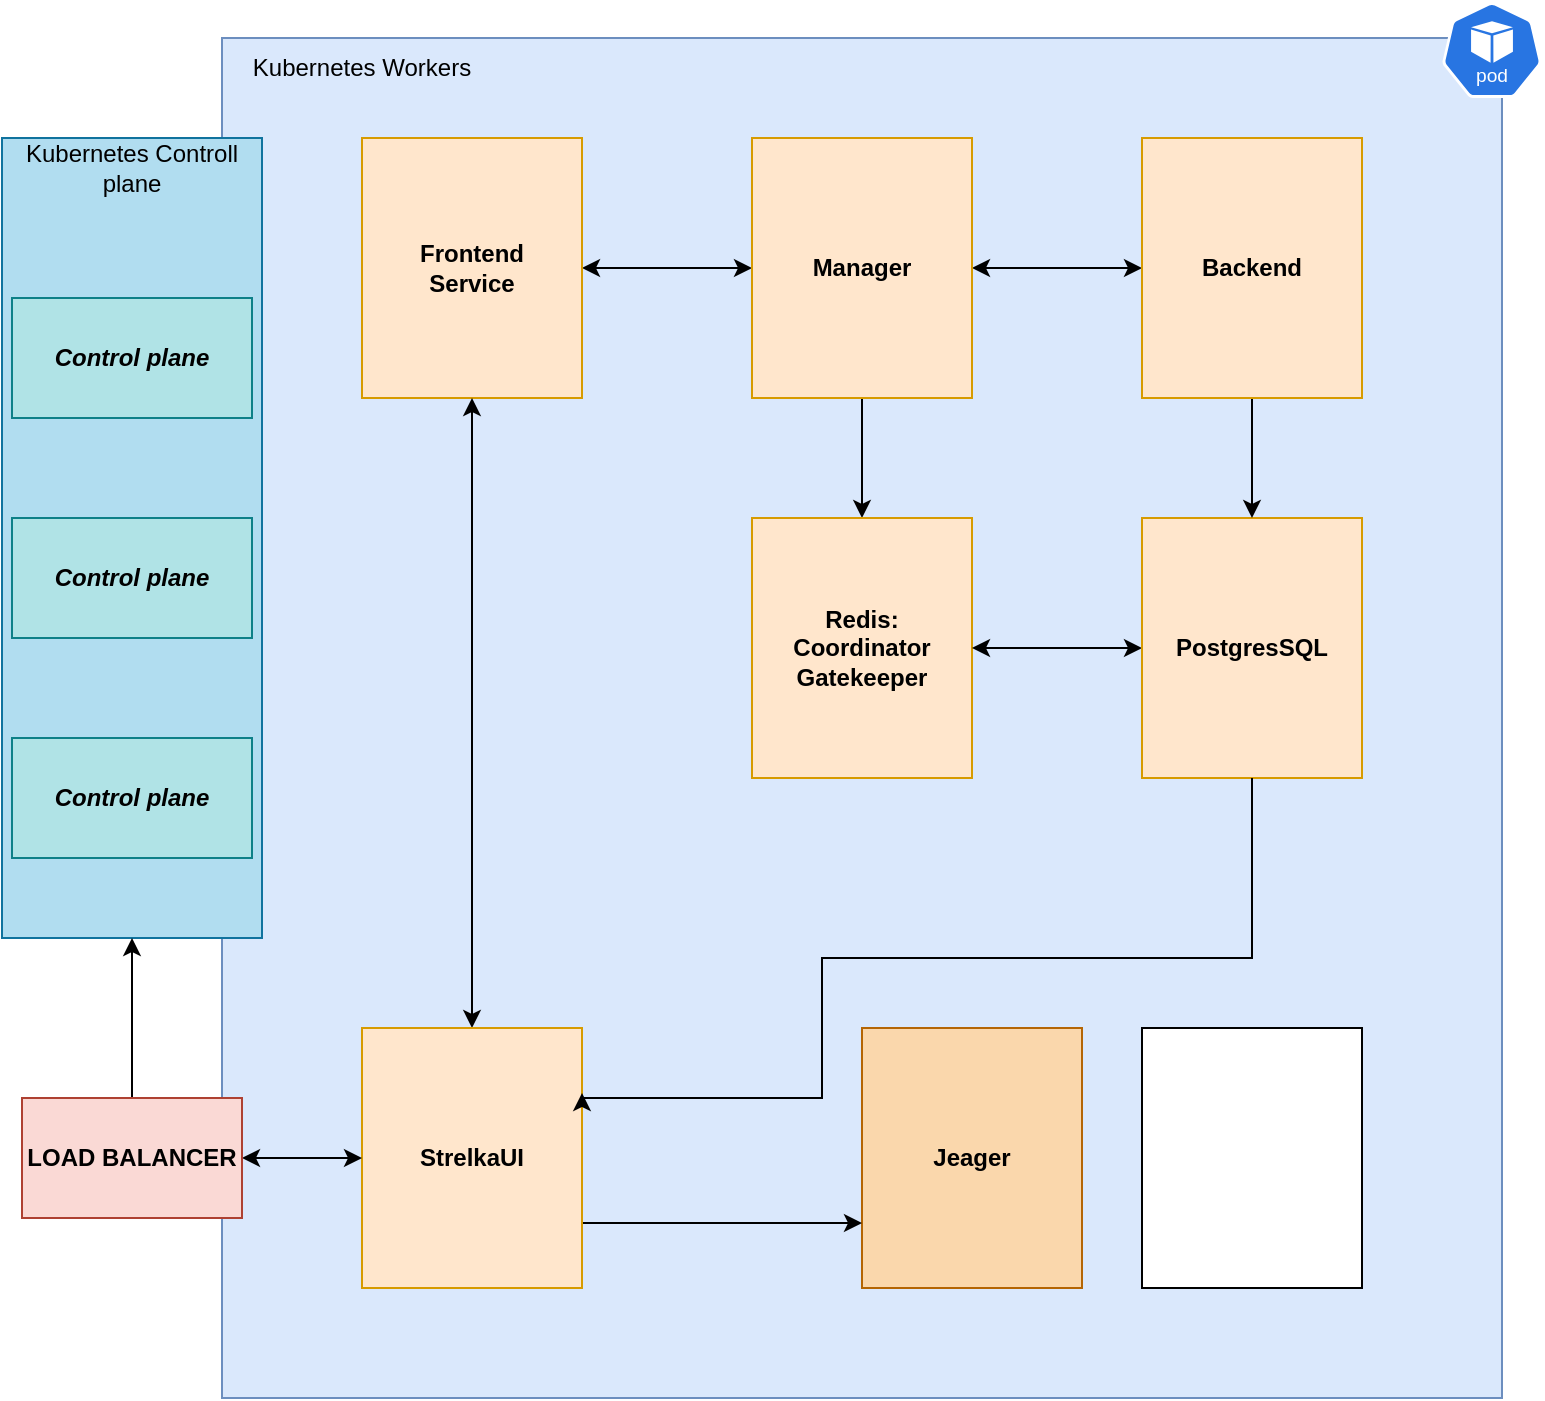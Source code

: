 <mxfile version="26.2.14">
  <diagram name="Page-1" id="cI_wKhMkKkyqfVdFm2O-">
    <mxGraphModel dx="1704" dy="1746" grid="1" gridSize="10" guides="1" tooltips="1" connect="1" arrows="1" fold="1" page="1" pageScale="1" pageWidth="827" pageHeight="1169" math="0" shadow="0">
      <root>
        <mxCell id="0" />
        <mxCell id="1" parent="0" />
        <mxCell id="zwe05vcxzW2jS_c5zD2C-1" value="" style="rounded=0;whiteSpace=wrap;html=1;fillColor=#dae8fc;strokeColor=#6c8ebf;" vertex="1" parent="1">
          <mxGeometry x="-400" y="-280" width="640" height="680" as="geometry" />
        </mxCell>
        <mxCell id="zwe05vcxzW2jS_c5zD2C-2" value="Kubernetes Workers" style="text;html=1;align=center;verticalAlign=middle;whiteSpace=wrap;rounded=0;" vertex="1" parent="1">
          <mxGeometry x="-400" y="-280" width="140" height="30" as="geometry" />
        </mxCell>
        <mxCell id="zwe05vcxzW2jS_c5zD2C-3" value="" style="aspect=fixed;sketch=0;html=1;dashed=0;whitespace=wrap;verticalLabelPosition=bottom;verticalAlign=top;fillColor=#2875E2;strokeColor=#ffffff;points=[[0.005,0.63,0],[0.1,0.2,0],[0.9,0.2,0],[0.5,0,0],[0.995,0.63,0],[0.72,0.99,0],[0.5,1,0],[0.28,0.99,0]];shape=mxgraph.kubernetes.icon2;kubernetesLabel=1;prIcon=pod" vertex="1" parent="1">
          <mxGeometry x="210" y="-298" width="50" height="48" as="geometry" />
        </mxCell>
        <mxCell id="zwe05vcxzW2jS_c5zD2C-36" style="edgeStyle=orthogonalEdgeStyle;rounded=0;orthogonalLoop=1;jettySize=auto;html=1;exitX=1;exitY=0.5;exitDx=0;exitDy=0;entryX=0;entryY=0.5;entryDx=0;entryDy=0;startArrow=classic;startFill=1;" edge="1" parent="1" source="zwe05vcxzW2jS_c5zD2C-5" target="zwe05vcxzW2jS_c5zD2C-7">
          <mxGeometry relative="1" as="geometry" />
        </mxCell>
        <mxCell id="zwe05vcxzW2jS_c5zD2C-5" value="&lt;b&gt;Frontend&lt;br&gt;Service&lt;/b&gt;" style="rounded=0;whiteSpace=wrap;html=1;fillColor=#ffe6cc;strokeColor=#d79b00;" vertex="1" parent="1">
          <mxGeometry x="-330" y="-230" width="110" height="130" as="geometry" />
        </mxCell>
        <mxCell id="zwe05vcxzW2jS_c5zD2C-37" style="edgeStyle=orthogonalEdgeStyle;rounded=0;orthogonalLoop=1;jettySize=auto;html=1;exitX=1;exitY=0.5;exitDx=0;exitDy=0;startArrow=classic;startFill=1;" edge="1" parent="1" source="zwe05vcxzW2jS_c5zD2C-7" target="zwe05vcxzW2jS_c5zD2C-15">
          <mxGeometry relative="1" as="geometry" />
        </mxCell>
        <mxCell id="zwe05vcxzW2jS_c5zD2C-38" style="edgeStyle=orthogonalEdgeStyle;rounded=0;orthogonalLoop=1;jettySize=auto;html=1;exitX=0.5;exitY=1;exitDx=0;exitDy=0;entryX=0.5;entryY=0;entryDx=0;entryDy=0;" edge="1" parent="1" source="zwe05vcxzW2jS_c5zD2C-7" target="zwe05vcxzW2jS_c5zD2C-10">
          <mxGeometry relative="1" as="geometry" />
        </mxCell>
        <mxCell id="zwe05vcxzW2jS_c5zD2C-7" value="&lt;b&gt;Manager&lt;/b&gt;" style="rounded=0;whiteSpace=wrap;html=1;fillColor=#ffe6cc;strokeColor=#d79b00;" vertex="1" parent="1">
          <mxGeometry x="-135" y="-230" width="110" height="130" as="geometry" />
        </mxCell>
        <mxCell id="zwe05vcxzW2jS_c5zD2C-9" value="" style="rounded=0;whiteSpace=wrap;html=1;" vertex="1" parent="1">
          <mxGeometry x="60" y="215" width="110" height="130" as="geometry" />
        </mxCell>
        <mxCell id="zwe05vcxzW2jS_c5zD2C-10" value="&lt;div&gt;&lt;b&gt;Redis:&lt;/b&gt;&lt;/div&gt;&lt;div&gt;&lt;b&gt;Coordinator&lt;br&gt;Gatekeeper&lt;/b&gt;&lt;/div&gt;" style="rounded=0;whiteSpace=wrap;html=1;fillColor=#ffe6cc;strokeColor=#d79b00;" vertex="1" parent="1">
          <mxGeometry x="-135" y="-40" width="110" height="130" as="geometry" />
        </mxCell>
        <mxCell id="zwe05vcxzW2jS_c5zD2C-11" value="&lt;b&gt;Jeager&lt;/b&gt;" style="rounded=0;whiteSpace=wrap;html=1;fillColor=#fad7ac;strokeColor=#b46504;" vertex="1" parent="1">
          <mxGeometry x="-80" y="215" width="110" height="130" as="geometry" />
        </mxCell>
        <mxCell id="zwe05vcxzW2jS_c5zD2C-40" style="edgeStyle=orthogonalEdgeStyle;rounded=0;orthogonalLoop=1;jettySize=auto;html=1;exitX=0;exitY=0.5;exitDx=0;exitDy=0;entryX=1;entryY=0.5;entryDx=0;entryDy=0;startArrow=classic;startFill=1;" edge="1" parent="1" source="zwe05vcxzW2jS_c5zD2C-12" target="zwe05vcxzW2jS_c5zD2C-10">
          <mxGeometry relative="1" as="geometry" />
        </mxCell>
        <mxCell id="zwe05vcxzW2jS_c5zD2C-12" value="&lt;b&gt;PostgresSQL&lt;/b&gt;" style="rounded=0;whiteSpace=wrap;html=1;fillColor=#ffe6cc;strokeColor=#d79b00;" vertex="1" parent="1">
          <mxGeometry x="60" y="-40" width="110" height="130" as="geometry" />
        </mxCell>
        <mxCell id="zwe05vcxzW2jS_c5zD2C-35" style="edgeStyle=orthogonalEdgeStyle;rounded=0;orthogonalLoop=1;jettySize=auto;html=1;exitX=0.5;exitY=0;exitDx=0;exitDy=0;startArrow=classic;startFill=1;" edge="1" parent="1" source="zwe05vcxzW2jS_c5zD2C-13" target="zwe05vcxzW2jS_c5zD2C-5">
          <mxGeometry relative="1" as="geometry" />
        </mxCell>
        <mxCell id="zwe05vcxzW2jS_c5zD2C-43" style="edgeStyle=orthogonalEdgeStyle;rounded=0;orthogonalLoop=1;jettySize=auto;html=1;exitX=1;exitY=0.75;exitDx=0;exitDy=0;entryX=0;entryY=0.75;entryDx=0;entryDy=0;" edge="1" parent="1" source="zwe05vcxzW2jS_c5zD2C-13" target="zwe05vcxzW2jS_c5zD2C-11">
          <mxGeometry relative="1" as="geometry" />
        </mxCell>
        <mxCell id="zwe05vcxzW2jS_c5zD2C-13" value="&lt;b&gt;StrelkaUI&lt;/b&gt;" style="rounded=0;whiteSpace=wrap;html=1;fillColor=#ffe6cc;strokeColor=#d79b00;" vertex="1" parent="1">
          <mxGeometry x="-330" y="215" width="110" height="130" as="geometry" />
        </mxCell>
        <mxCell id="zwe05vcxzW2jS_c5zD2C-14" value="" style="rounded=0;whiteSpace=wrap;html=1;fillColor=#b1ddf0;strokeColor=#10739e;" vertex="1" parent="1">
          <mxGeometry x="-510" y="-230" width="130" height="400" as="geometry" />
        </mxCell>
        <mxCell id="zwe05vcxzW2jS_c5zD2C-39" style="edgeStyle=orthogonalEdgeStyle;rounded=0;orthogonalLoop=1;jettySize=auto;html=1;exitX=0.5;exitY=1;exitDx=0;exitDy=0;entryX=0.5;entryY=0;entryDx=0;entryDy=0;" edge="1" parent="1" source="zwe05vcxzW2jS_c5zD2C-15" target="zwe05vcxzW2jS_c5zD2C-12">
          <mxGeometry relative="1" as="geometry" />
        </mxCell>
        <mxCell id="zwe05vcxzW2jS_c5zD2C-15" value="&lt;div&gt;&lt;b&gt;Backend &lt;br&gt;&lt;/b&gt;&lt;/div&gt;" style="rounded=0;whiteSpace=wrap;html=1;fillColor=#ffe6cc;strokeColor=#d79b00;" vertex="1" parent="1">
          <mxGeometry x="60" y="-230" width="110" height="130" as="geometry" />
        </mxCell>
        <mxCell id="zwe05vcxzW2jS_c5zD2C-22" value="Kubernetes Controll plane" style="text;html=1;align=center;verticalAlign=middle;whiteSpace=wrap;rounded=0;" vertex="1" parent="1">
          <mxGeometry x="-505" y="-230" width="120" height="30" as="geometry" />
        </mxCell>
        <mxCell id="zwe05vcxzW2jS_c5zD2C-23" value="&lt;b&gt;&lt;span&gt;&lt;em&gt;Control plane&lt;/em&gt;&lt;/span&gt;&lt;/b&gt;" style="rounded=0;whiteSpace=wrap;html=1;fillColor=#b0e3e6;strokeColor=#0e8088;" vertex="1" parent="1">
          <mxGeometry x="-505" y="-150" width="120" height="60" as="geometry" />
        </mxCell>
        <mxCell id="zwe05vcxzW2jS_c5zD2C-24" value="&lt;b&gt;&lt;span&gt;&lt;em&gt;Control plane&lt;/em&gt;&lt;/span&gt;&lt;/b&gt;" style="rounded=0;whiteSpace=wrap;html=1;fillColor=#b0e3e6;strokeColor=#0e8088;" vertex="1" parent="1">
          <mxGeometry x="-505" y="-40" width="120" height="60" as="geometry" />
        </mxCell>
        <mxCell id="zwe05vcxzW2jS_c5zD2C-25" value="&lt;b&gt;&lt;span&gt;&lt;em&gt;Control plane&lt;/em&gt;&lt;/span&gt;&lt;/b&gt;" style="rounded=0;whiteSpace=wrap;html=1;fillColor=#b0e3e6;strokeColor=#0e8088;" vertex="1" parent="1">
          <mxGeometry x="-505" y="70" width="120" height="60" as="geometry" />
        </mxCell>
        <mxCell id="zwe05vcxzW2jS_c5zD2C-33" style="edgeStyle=orthogonalEdgeStyle;rounded=0;orthogonalLoop=1;jettySize=auto;html=1;exitX=0.5;exitY=0;exitDx=0;exitDy=0;entryX=0.5;entryY=1;entryDx=0;entryDy=0;" edge="1" parent="1" source="zwe05vcxzW2jS_c5zD2C-8" target="zwe05vcxzW2jS_c5zD2C-14">
          <mxGeometry relative="1" as="geometry" />
        </mxCell>
        <mxCell id="zwe05vcxzW2jS_c5zD2C-34" style="edgeStyle=orthogonalEdgeStyle;rounded=0;orthogonalLoop=1;jettySize=auto;html=1;exitX=1;exitY=0.5;exitDx=0;exitDy=0;elbow=vertical;curved=1;startArrow=classic;startFill=1;" edge="1" parent="1" source="zwe05vcxzW2jS_c5zD2C-8" target="zwe05vcxzW2jS_c5zD2C-13">
          <mxGeometry relative="1" as="geometry" />
        </mxCell>
        <mxCell id="zwe05vcxzW2jS_c5zD2C-8" value="&lt;b&gt;&lt;br&gt;&lt;/b&gt;&lt;div&gt;&lt;b&gt;LOAD BALANCER&lt;/b&gt;&lt;/div&gt;&lt;div&gt;&lt;b&gt;&lt;br&gt;&lt;/b&gt;&lt;/div&gt;" style="rounded=0;whiteSpace=wrap;html=1;fillColor=#fad9d5;strokeColor=#ae4132;" vertex="1" parent="1">
          <mxGeometry x="-500" y="250" width="110" height="60" as="geometry" />
        </mxCell>
        <mxCell id="zwe05vcxzW2jS_c5zD2C-42" style="edgeStyle=orthogonalEdgeStyle;rounded=0;orthogonalLoop=1;jettySize=auto;html=1;exitX=0.5;exitY=1;exitDx=0;exitDy=0;curved=0;entryX=1;entryY=0.25;entryDx=0;entryDy=0;" edge="1" parent="1" source="zwe05vcxzW2jS_c5zD2C-12" target="zwe05vcxzW2jS_c5zD2C-13">
          <mxGeometry relative="1" as="geometry">
            <mxPoint x="-160" y="250" as="targetPoint" />
            <Array as="points">
              <mxPoint x="115" y="180" />
              <mxPoint x="-100" y="180" />
              <mxPoint x="-100" y="250" />
              <mxPoint x="-220" y="250" />
            </Array>
          </mxGeometry>
        </mxCell>
      </root>
    </mxGraphModel>
  </diagram>
</mxfile>
